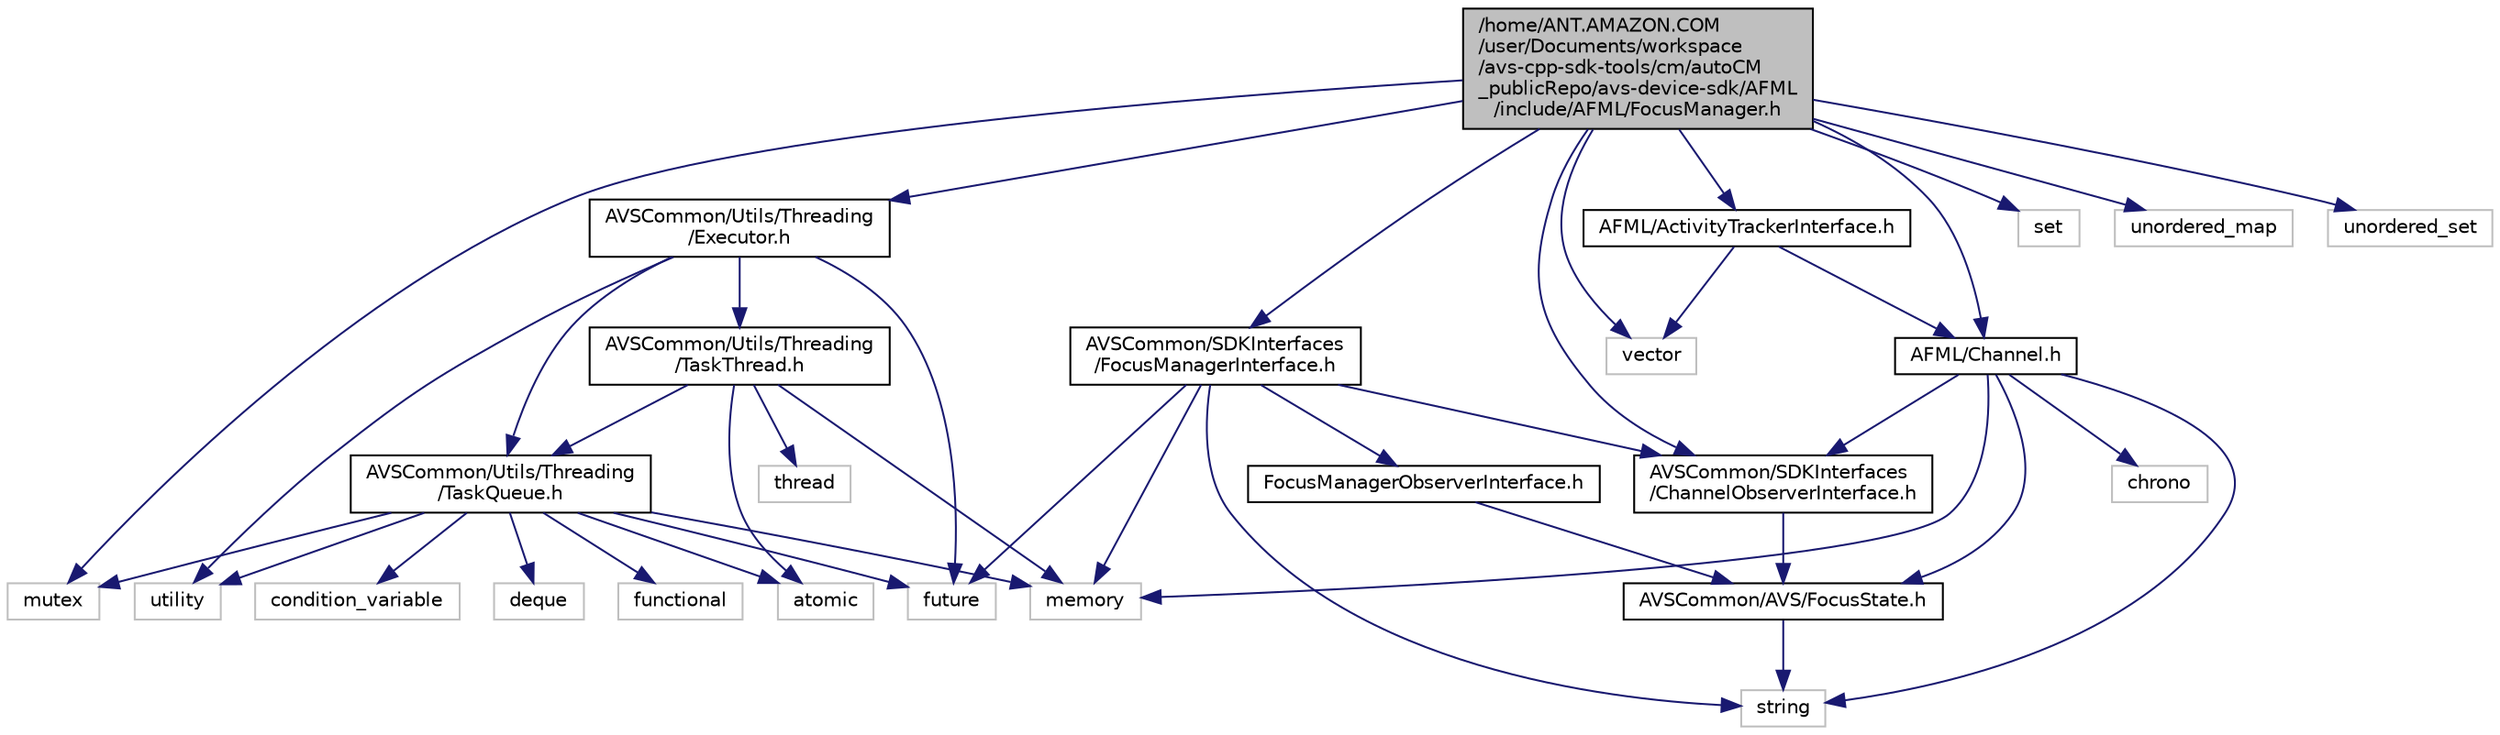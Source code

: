 digraph "/avs-cpp-sdk-tools/cm/autoCM_publicRepo/avs-device-sdk/AFML/include/AFML/FocusManager.h"
{
  edge [fontname="Helvetica",fontsize="10",labelfontname="Helvetica",labelfontsize="10"];
  node [fontname="Helvetica",fontsize="10",shape=record];
  Node1 [label="/home/ANT.AMAZON.COM\l/user/Documents/workspace\l/avs-cpp-sdk-tools/cm/autoCM\l_publicRepo/avs-device-sdk/AFML\l/include/AFML/FocusManager.h",height=0.2,width=0.4,color="black", fillcolor="grey75", style="filled", fontcolor="black"];
  Node1 -> Node2 [color="midnightblue",fontsize="10",style="solid",fontname="Helvetica"];
  Node2 [label="mutex",height=0.2,width=0.4,color="grey75", fillcolor="white", style="filled"];
  Node1 -> Node3 [color="midnightblue",fontsize="10",style="solid",fontname="Helvetica"];
  Node3 [label="set",height=0.2,width=0.4,color="grey75", fillcolor="white", style="filled"];
  Node1 -> Node4 [color="midnightblue",fontsize="10",style="solid",fontname="Helvetica"];
  Node4 [label="unordered_map",height=0.2,width=0.4,color="grey75", fillcolor="white", style="filled"];
  Node1 -> Node5 [color="midnightblue",fontsize="10",style="solid",fontname="Helvetica"];
  Node5 [label="unordered_set",height=0.2,width=0.4,color="grey75", fillcolor="white", style="filled"];
  Node1 -> Node6 [color="midnightblue",fontsize="10",style="solid",fontname="Helvetica"];
  Node6 [label="vector",height=0.2,width=0.4,color="grey75", fillcolor="white", style="filled"];
  Node1 -> Node7 [color="midnightblue",fontsize="10",style="solid",fontname="Helvetica"];
  Node7 [label="AVSCommon/SDKInterfaces\l/ChannelObserverInterface.h",height=0.2,width=0.4,color="black", fillcolor="white", style="filled",URL="$_channel_observer_interface_8h.html"];
  Node7 -> Node8 [color="midnightblue",fontsize="10",style="solid",fontname="Helvetica"];
  Node8 [label="AVSCommon/AVS/FocusState.h",height=0.2,width=0.4,color="black", fillcolor="white", style="filled",URL="$_focus_state_8h.html"];
  Node8 -> Node9 [color="midnightblue",fontsize="10",style="solid",fontname="Helvetica"];
  Node9 [label="string",height=0.2,width=0.4,color="grey75", fillcolor="white", style="filled"];
  Node1 -> Node10 [color="midnightblue",fontsize="10",style="solid",fontname="Helvetica"];
  Node10 [label="AVSCommon/SDKInterfaces\l/FocusManagerInterface.h",height=0.2,width=0.4,color="black", fillcolor="white", style="filled",URL="$_focus_manager_interface_8h.html"];
  Node10 -> Node11 [color="midnightblue",fontsize="10",style="solid",fontname="Helvetica"];
  Node11 [label="future",height=0.2,width=0.4,color="grey75", fillcolor="white", style="filled"];
  Node10 -> Node12 [color="midnightblue",fontsize="10",style="solid",fontname="Helvetica"];
  Node12 [label="memory",height=0.2,width=0.4,color="grey75", fillcolor="white", style="filled"];
  Node10 -> Node9 [color="midnightblue",fontsize="10",style="solid",fontname="Helvetica"];
  Node10 -> Node7 [color="midnightblue",fontsize="10",style="solid",fontname="Helvetica"];
  Node10 -> Node13 [color="midnightblue",fontsize="10",style="solid",fontname="Helvetica"];
  Node13 [label="FocusManagerObserverInterface.h",height=0.2,width=0.4,color="black", fillcolor="white", style="filled",URL="$_focus_manager_observer_interface_8h.html"];
  Node13 -> Node8 [color="midnightblue",fontsize="10",style="solid",fontname="Helvetica"];
  Node1 -> Node14 [color="midnightblue",fontsize="10",style="solid",fontname="Helvetica"];
  Node14 [label="AFML/Channel.h",height=0.2,width=0.4,color="black", fillcolor="white", style="filled",URL="$_channel_8h.html"];
  Node14 -> Node15 [color="midnightblue",fontsize="10",style="solid",fontname="Helvetica"];
  Node15 [label="chrono",height=0.2,width=0.4,color="grey75", fillcolor="white", style="filled"];
  Node14 -> Node12 [color="midnightblue",fontsize="10",style="solid",fontname="Helvetica"];
  Node14 -> Node9 [color="midnightblue",fontsize="10",style="solid",fontname="Helvetica"];
  Node14 -> Node7 [color="midnightblue",fontsize="10",style="solid",fontname="Helvetica"];
  Node14 -> Node8 [color="midnightblue",fontsize="10",style="solid",fontname="Helvetica"];
  Node1 -> Node16 [color="midnightblue",fontsize="10",style="solid",fontname="Helvetica"];
  Node16 [label="AFML/ActivityTrackerInterface.h",height=0.2,width=0.4,color="black", fillcolor="white", style="filled",URL="$_activity_tracker_interface_8h.html"];
  Node16 -> Node6 [color="midnightblue",fontsize="10",style="solid",fontname="Helvetica"];
  Node16 -> Node14 [color="midnightblue",fontsize="10",style="solid",fontname="Helvetica"];
  Node1 -> Node17 [color="midnightblue",fontsize="10",style="solid",fontname="Helvetica"];
  Node17 [label="AVSCommon/Utils/Threading\l/Executor.h",height=0.2,width=0.4,color="black", fillcolor="white", style="filled",URL="$_executor_8h.html"];
  Node17 -> Node11 [color="midnightblue",fontsize="10",style="solid",fontname="Helvetica"];
  Node17 -> Node18 [color="midnightblue",fontsize="10",style="solid",fontname="Helvetica"];
  Node18 [label="utility",height=0.2,width=0.4,color="grey75", fillcolor="white", style="filled"];
  Node17 -> Node19 [color="midnightblue",fontsize="10",style="solid",fontname="Helvetica"];
  Node19 [label="AVSCommon/Utils/Threading\l/TaskThread.h",height=0.2,width=0.4,color="black", fillcolor="white", style="filled",URL="$_task_thread_8h.html"];
  Node19 -> Node20 [color="midnightblue",fontsize="10",style="solid",fontname="Helvetica"];
  Node20 [label="atomic",height=0.2,width=0.4,color="grey75", fillcolor="white", style="filled"];
  Node19 -> Node12 [color="midnightblue",fontsize="10",style="solid",fontname="Helvetica"];
  Node19 -> Node21 [color="midnightblue",fontsize="10",style="solid",fontname="Helvetica"];
  Node21 [label="thread",height=0.2,width=0.4,color="grey75", fillcolor="white", style="filled"];
  Node19 -> Node22 [color="midnightblue",fontsize="10",style="solid",fontname="Helvetica"];
  Node22 [label="AVSCommon/Utils/Threading\l/TaskQueue.h",height=0.2,width=0.4,color="black", fillcolor="white", style="filled",URL="$_task_queue_8h.html"];
  Node22 -> Node20 [color="midnightblue",fontsize="10",style="solid",fontname="Helvetica"];
  Node22 -> Node23 [color="midnightblue",fontsize="10",style="solid",fontname="Helvetica"];
  Node23 [label="condition_variable",height=0.2,width=0.4,color="grey75", fillcolor="white", style="filled"];
  Node22 -> Node24 [color="midnightblue",fontsize="10",style="solid",fontname="Helvetica"];
  Node24 [label="deque",height=0.2,width=0.4,color="grey75", fillcolor="white", style="filled"];
  Node22 -> Node25 [color="midnightblue",fontsize="10",style="solid",fontname="Helvetica"];
  Node25 [label="functional",height=0.2,width=0.4,color="grey75", fillcolor="white", style="filled"];
  Node22 -> Node11 [color="midnightblue",fontsize="10",style="solid",fontname="Helvetica"];
  Node22 -> Node12 [color="midnightblue",fontsize="10",style="solid",fontname="Helvetica"];
  Node22 -> Node2 [color="midnightblue",fontsize="10",style="solid",fontname="Helvetica"];
  Node22 -> Node18 [color="midnightblue",fontsize="10",style="solid",fontname="Helvetica"];
  Node17 -> Node22 [color="midnightblue",fontsize="10",style="solid",fontname="Helvetica"];
}
